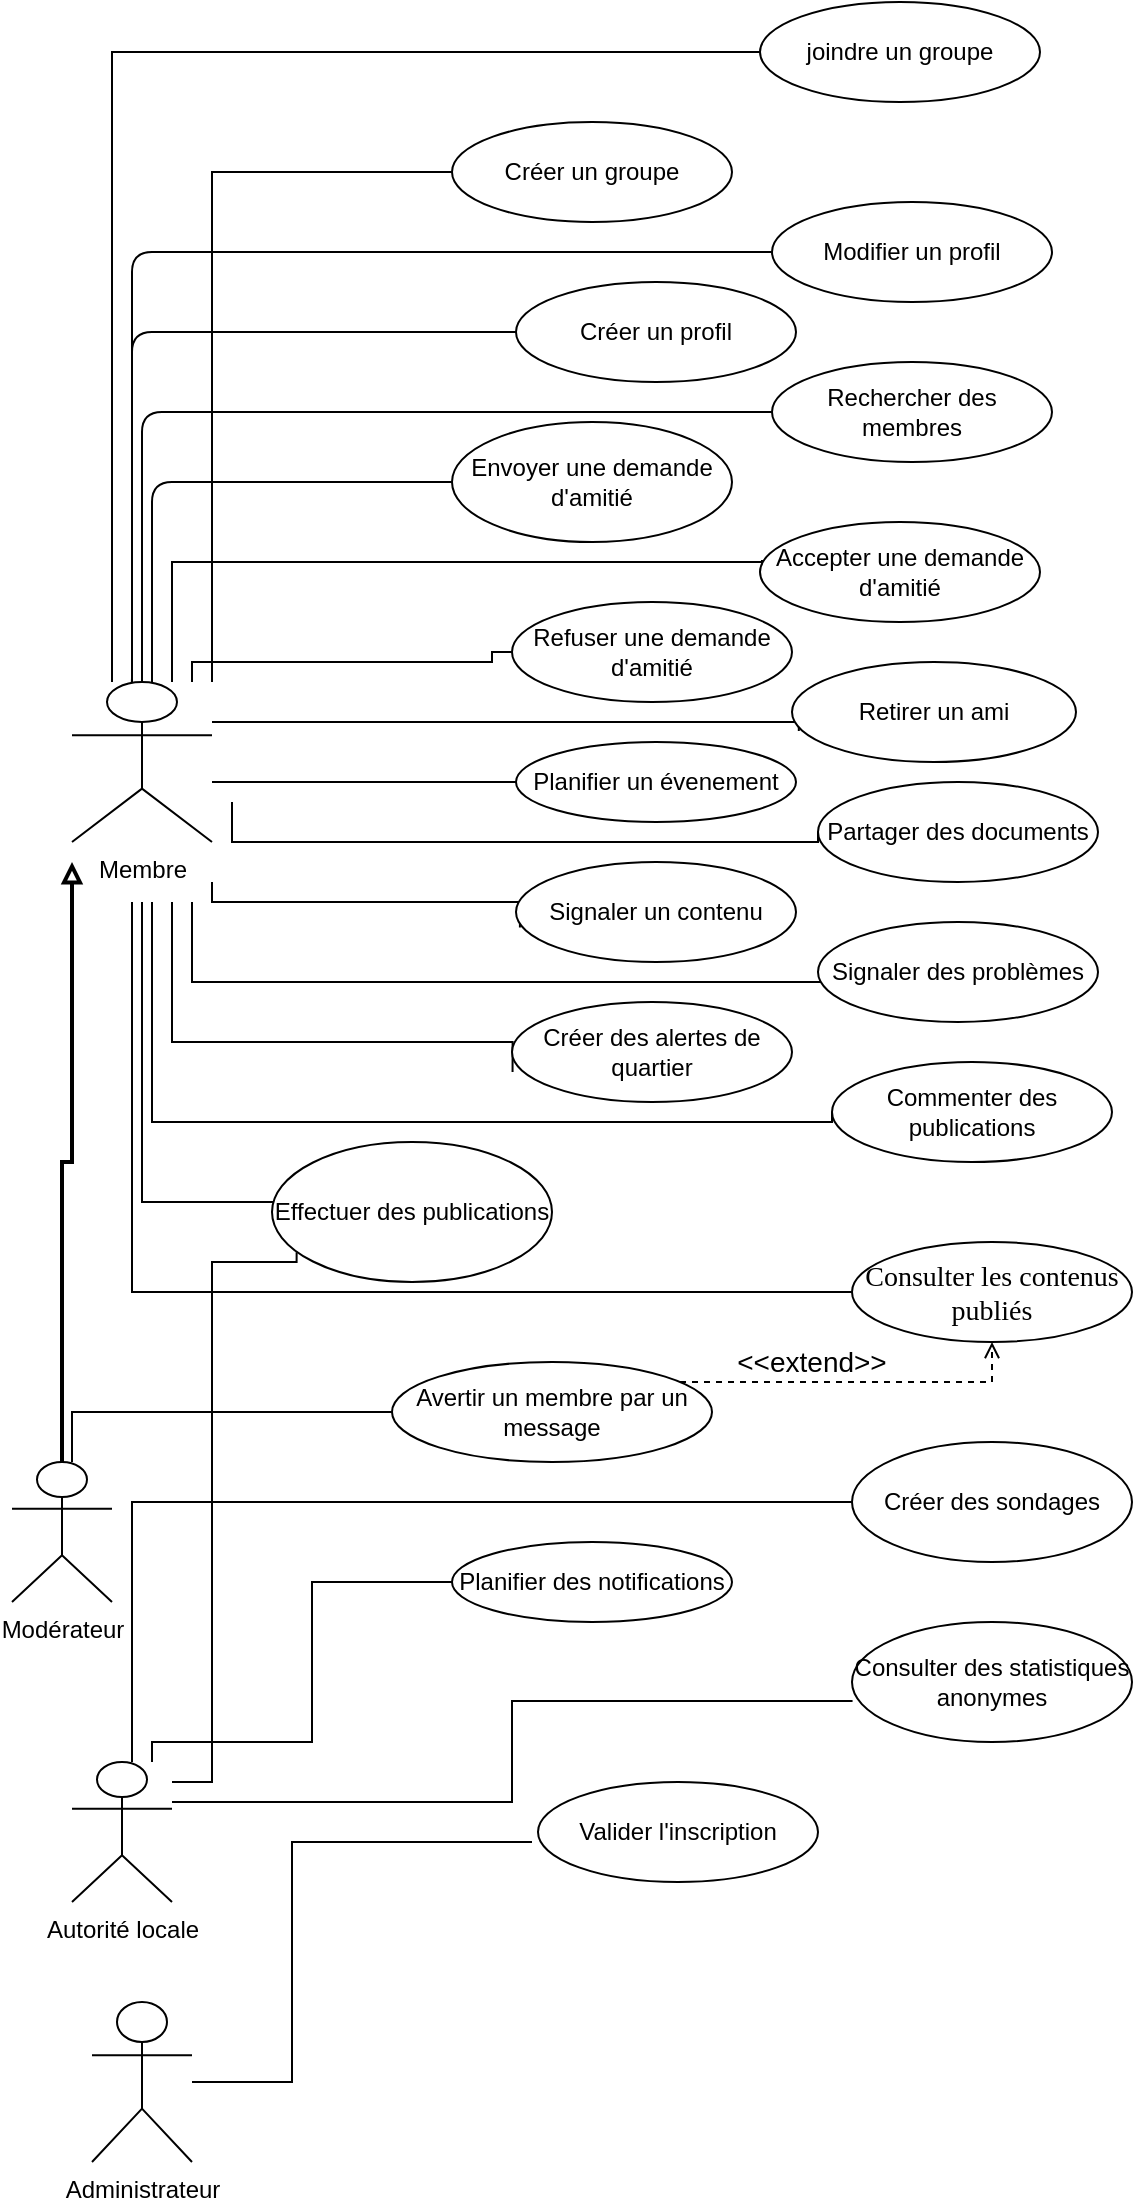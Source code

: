<mxfile version="20.8.12" type="github">
  <diagram name="Page-1" id="cVRP9dDC0YZTdnCnwYyS">
    <mxGraphModel dx="747" dy="1297" grid="1" gridSize="10" guides="1" tooltips="1" connect="1" arrows="1" fold="1" page="1" pageScale="1" pageWidth="583" pageHeight="827" math="0" shadow="0">
      <root>
        <mxCell id="0" />
        <mxCell id="1" parent="0" />
        <mxCell id="FE7aA5v-2RjCPHsqH8Ux-58" style="edgeStyle=orthogonalEdgeStyle;orthogonalLoop=1;jettySize=auto;html=1;entryX=0;entryY=0.5;entryDx=0;entryDy=0;endArrow=none;endFill=0;rounded=1;" parent="1" source="FE7aA5v-2RjCPHsqH8Ux-1" target="FE7aA5v-2RjCPHsqH8Ux-53" edge="1">
          <mxGeometry relative="1" as="geometry">
            <Array as="points">
              <mxPoint x="100" y="-15" />
            </Array>
          </mxGeometry>
        </mxCell>
        <mxCell id="FE7aA5v-2RjCPHsqH8Ux-63" style="edgeStyle=orthogonalEdgeStyle;rounded=1;orthogonalLoop=1;jettySize=auto;html=1;entryX=0;entryY=0.5;entryDx=0;entryDy=0;endArrow=none;endFill=0;exitX=0.25;exitY=0.1;exitDx=0;exitDy=0;exitPerimeter=0;" parent="1" source="FE7aA5v-2RjCPHsqH8Ux-1" target="FE7aA5v-2RjCPHsqH8Ux-43" edge="1">
          <mxGeometry relative="1" as="geometry">
            <mxPoint x="90" y="150" as="sourcePoint" />
            <Array as="points">
              <mxPoint x="100" y="168" />
              <mxPoint x="100" y="-55" />
            </Array>
          </mxGeometry>
        </mxCell>
        <mxCell id="FE7aA5v-2RjCPHsqH8Ux-64" style="edgeStyle=orthogonalEdgeStyle;rounded=1;orthogonalLoop=1;jettySize=auto;html=1;entryX=0;entryY=0.5;entryDx=0;entryDy=0;endArrow=none;endFill=0;" parent="1" source="FE7aA5v-2RjCPHsqH8Ux-1" target="FE7aA5v-2RjCPHsqH8Ux-52" edge="1">
          <mxGeometry relative="1" as="geometry">
            <Array as="points">
              <mxPoint x="105" y="25" />
            </Array>
          </mxGeometry>
        </mxCell>
        <mxCell id="FE7aA5v-2RjCPHsqH8Ux-65" style="edgeStyle=orthogonalEdgeStyle;rounded=1;orthogonalLoop=1;jettySize=auto;html=1;entryX=0;entryY=0.5;entryDx=0;entryDy=0;endArrow=none;endFill=0;" parent="1" target="FE7aA5v-2RjCPHsqH8Ux-47" edge="1">
          <mxGeometry relative="1" as="geometry">
            <mxPoint x="110" y="160" as="sourcePoint" />
            <Array as="points">
              <mxPoint x="110" y="150" />
              <mxPoint x="110" y="60" />
            </Array>
          </mxGeometry>
        </mxCell>
        <mxCell id="FE7aA5v-2RjCPHsqH8Ux-66" style="edgeStyle=orthogonalEdgeStyle;rounded=0;orthogonalLoop=1;jettySize=auto;html=1;entryX=0.007;entryY=0.38;entryDx=0;entryDy=0;entryPerimeter=0;endArrow=none;endFill=0;" parent="1" source="FE7aA5v-2RjCPHsqH8Ux-1" target="FE7aA5v-2RjCPHsqH8Ux-38" edge="1">
          <mxGeometry relative="1" as="geometry">
            <Array as="points">
              <mxPoint x="120" y="100" />
            </Array>
          </mxGeometry>
        </mxCell>
        <mxCell id="FE7aA5v-2RjCPHsqH8Ux-67" style="edgeStyle=orthogonalEdgeStyle;rounded=0;orthogonalLoop=1;jettySize=auto;html=1;entryX=0;entryY=0.5;entryDx=0;entryDy=0;endArrow=none;endFill=0;" parent="1" source="FE7aA5v-2RjCPHsqH8Ux-1" target="FE7aA5v-2RjCPHsqH8Ux-34" edge="1">
          <mxGeometry relative="1" as="geometry">
            <mxPoint x="140" y="190" as="sourcePoint" />
            <Array as="points">
              <mxPoint x="130" y="150" />
              <mxPoint x="280" y="150" />
              <mxPoint x="280" y="145" />
            </Array>
          </mxGeometry>
        </mxCell>
        <mxCell id="FE7aA5v-2RjCPHsqH8Ux-68" style="edgeStyle=orthogonalEdgeStyle;rounded=0;orthogonalLoop=1;jettySize=auto;html=1;entryX=0.024;entryY=0.69;entryDx=0;entryDy=0;entryPerimeter=0;endArrow=none;endFill=0;" parent="1" source="FE7aA5v-2RjCPHsqH8Ux-1" target="FE7aA5v-2RjCPHsqH8Ux-33" edge="1">
          <mxGeometry relative="1" as="geometry">
            <Array as="points">
              <mxPoint x="433" y="180" />
            </Array>
          </mxGeometry>
        </mxCell>
        <mxCell id="FE7aA5v-2RjCPHsqH8Ux-69" style="edgeStyle=orthogonalEdgeStyle;rounded=0;orthogonalLoop=1;jettySize=auto;html=1;entryX=0;entryY=0.5;entryDx=0;entryDy=0;endArrow=none;endFill=0;" parent="1" source="FE7aA5v-2RjCPHsqH8Ux-1" target="FE7aA5v-2RjCPHsqH8Ux-51" edge="1">
          <mxGeometry relative="1" as="geometry">
            <Array as="points">
              <mxPoint x="240" y="210" />
              <mxPoint x="240" y="210" />
            </Array>
          </mxGeometry>
        </mxCell>
        <mxCell id="FE7aA5v-2RjCPHsqH8Ux-70" style="edgeStyle=orthogonalEdgeStyle;rounded=0;orthogonalLoop=1;jettySize=auto;html=1;endArrow=none;endFill=0;entryX=0;entryY=0.5;entryDx=0;entryDy=0;" parent="1" target="FE7aA5v-2RjCPHsqH8Ux-50" edge="1">
          <mxGeometry relative="1" as="geometry">
            <mxPoint x="410" y="360" as="targetPoint" />
            <mxPoint x="150" y="220" as="sourcePoint" />
            <Array as="points">
              <mxPoint x="150" y="240" />
              <mxPoint x="443" y="240" />
            </Array>
          </mxGeometry>
        </mxCell>
        <mxCell id="FE7aA5v-2RjCPHsqH8Ux-71" style="edgeStyle=orthogonalEdgeStyle;rounded=0;orthogonalLoop=1;jettySize=auto;html=1;endArrow=none;endFill=0;entryX=0.014;entryY=0.656;entryDx=0;entryDy=0;entryPerimeter=0;" parent="1" target="FE7aA5v-2RjCPHsqH8Ux-45" edge="1">
          <mxGeometry relative="1" as="geometry">
            <mxPoint x="270" y="360" as="targetPoint" />
            <mxPoint x="140" y="260" as="sourcePoint" />
            <Array as="points">
              <mxPoint x="140" y="270" />
              <mxPoint x="294" y="270" />
            </Array>
          </mxGeometry>
        </mxCell>
        <mxCell id="FE7aA5v-2RjCPHsqH8Ux-75" style="edgeStyle=orthogonalEdgeStyle;rounded=0;orthogonalLoop=1;jettySize=auto;html=1;strokeWidth=1;endArrow=none;endFill=0;" parent="1" target="FE7aA5v-2RjCPHsqH8Ux-42" edge="1">
          <mxGeometry relative="1" as="geometry">
            <mxPoint x="130" y="270" as="sourcePoint" />
            <Array as="points">
              <mxPoint x="130" y="310" />
            </Array>
          </mxGeometry>
        </mxCell>
        <mxCell id="FE7aA5v-2RjCPHsqH8Ux-76" style="edgeStyle=orthogonalEdgeStyle;rounded=0;orthogonalLoop=1;jettySize=auto;html=1;entryX=0.002;entryY=0.7;entryDx=0;entryDy=0;entryPerimeter=0;strokeWidth=1;endArrow=none;endFill=0;" parent="1" target="FE7aA5v-2RjCPHsqH8Ux-39" edge="1">
          <mxGeometry relative="1" as="geometry">
            <mxPoint x="120" y="270" as="sourcePoint" />
            <Array as="points">
              <mxPoint x="120" y="340" />
              <mxPoint x="290" y="340" />
            </Array>
          </mxGeometry>
        </mxCell>
        <mxCell id="FE7aA5v-2RjCPHsqH8Ux-77" style="edgeStyle=orthogonalEdgeStyle;rounded=0;orthogonalLoop=1;jettySize=auto;html=1;entryX=0;entryY=0.5;entryDx=0;entryDy=0;strokeWidth=1;endArrow=none;endFill=0;" parent="1" target="FE7aA5v-2RjCPHsqH8Ux-35" edge="1">
          <mxGeometry relative="1" as="geometry">
            <mxPoint x="110" y="270" as="sourcePoint" />
            <Array as="points">
              <mxPoint x="110" y="380" />
              <mxPoint x="450" y="380" />
            </Array>
          </mxGeometry>
        </mxCell>
        <mxCell id="FE7aA5v-2RjCPHsqH8Ux-78" style="edgeStyle=orthogonalEdgeStyle;rounded=0;orthogonalLoop=1;jettySize=auto;html=1;entryX=0;entryY=0.5;entryDx=0;entryDy=0;strokeWidth=1;fontSize=14;endArrow=none;endFill=0;" parent="1" target="FE7aA5v-2RjCPHsqH8Ux-36" edge="1">
          <mxGeometry relative="1" as="geometry">
            <mxPoint x="105" y="270" as="sourcePoint" />
            <Array as="points">
              <mxPoint x="105" y="420" />
              <mxPoint x="292" y="420" />
            </Array>
          </mxGeometry>
        </mxCell>
        <mxCell id="FE7aA5v-2RjCPHsqH8Ux-79" style="edgeStyle=orthogonalEdgeStyle;rounded=0;orthogonalLoop=1;jettySize=auto;html=1;entryX=0;entryY=0.5;entryDx=0;entryDy=0;strokeWidth=1;fontSize=14;endArrow=none;endFill=0;" parent="1" target="FE7aA5v-2RjCPHsqH8Ux-49" edge="1">
          <mxGeometry relative="1" as="geometry">
            <mxPoint x="100" y="270" as="sourcePoint" />
            <Array as="points">
              <mxPoint x="100" y="465" />
            </Array>
          </mxGeometry>
        </mxCell>
        <mxCell id="MGjyMgWxItvdx-Avd6S4-3" style="edgeStyle=orthogonalEdgeStyle;rounded=0;orthogonalLoop=1;jettySize=auto;html=1;entryX=0;entryY=0.5;entryDx=0;entryDy=0;endArrow=none;endFill=0;" edge="1" parent="1" source="FE7aA5v-2RjCPHsqH8Ux-1" target="MGjyMgWxItvdx-Avd6S4-2">
          <mxGeometry relative="1" as="geometry">
            <Array as="points">
              <mxPoint x="140" y="-95" />
            </Array>
          </mxGeometry>
        </mxCell>
        <mxCell id="MGjyMgWxItvdx-Avd6S4-4" style="edgeStyle=orthogonalEdgeStyle;rounded=0;orthogonalLoop=1;jettySize=auto;html=1;entryX=0;entryY=0.5;entryDx=0;entryDy=0;endArrow=none;endFill=0;" edge="1" parent="1" source="FE7aA5v-2RjCPHsqH8Ux-1" target="MGjyMgWxItvdx-Avd6S4-1">
          <mxGeometry relative="1" as="geometry">
            <Array as="points">
              <mxPoint x="90" y="-155" />
            </Array>
          </mxGeometry>
        </mxCell>
        <mxCell id="FE7aA5v-2RjCPHsqH8Ux-1" value="Membre" style="shape=umlActor;verticalLabelPosition=bottom;verticalAlign=top;html=1;outlineConnect=0;" parent="1" vertex="1">
          <mxGeometry x="70" y="160" width="70" height="80" as="geometry" />
        </mxCell>
        <mxCell id="FE7aA5v-2RjCPHsqH8Ux-72" style="edgeStyle=orthogonalEdgeStyle;rounded=0;orthogonalLoop=1;jettySize=auto;html=1;endArrow=block;endFill=0;strokeWidth=2;" parent="1" source="FE7aA5v-2RjCPHsqH8Ux-4" edge="1">
          <mxGeometry relative="1" as="geometry">
            <mxPoint x="70" y="250" as="targetPoint" />
            <Array as="points">
              <mxPoint x="65" y="400" />
              <mxPoint x="70" y="400" />
            </Array>
          </mxGeometry>
        </mxCell>
        <mxCell id="FE7aA5v-2RjCPHsqH8Ux-85" style="edgeStyle=orthogonalEdgeStyle;rounded=0;orthogonalLoop=1;jettySize=auto;html=1;entryX=0;entryY=0.5;entryDx=0;entryDy=0;strokeWidth=1;fontSize=14;endArrow=none;endFill=0;" parent="1" source="FE7aA5v-2RjCPHsqH8Ux-4" target="FE7aA5v-2RjCPHsqH8Ux-37" edge="1">
          <mxGeometry relative="1" as="geometry">
            <Array as="points">
              <mxPoint x="70" y="525" />
            </Array>
          </mxGeometry>
        </mxCell>
        <mxCell id="FE7aA5v-2RjCPHsqH8Ux-4" value="Modérateur" style="shape=umlActor;verticalLabelPosition=bottom;verticalAlign=top;html=1;outlineConnect=0;" parent="1" vertex="1">
          <mxGeometry x="40" y="550" width="50" height="70" as="geometry" />
        </mxCell>
        <mxCell id="FE7aA5v-2RjCPHsqH8Ux-86" style="edgeStyle=orthogonalEdgeStyle;rounded=0;orthogonalLoop=1;jettySize=auto;html=1;entryX=0.088;entryY=0.787;entryDx=0;entryDy=0;entryPerimeter=0;strokeWidth=1;fontSize=14;endArrow=none;endFill=0;" parent="1" source="FE7aA5v-2RjCPHsqH8Ux-5" target="FE7aA5v-2RjCPHsqH8Ux-36" edge="1">
          <mxGeometry relative="1" as="geometry">
            <Array as="points">
              <mxPoint x="140" y="710" />
              <mxPoint x="140" y="450" />
              <mxPoint x="182" y="450" />
            </Array>
          </mxGeometry>
        </mxCell>
        <mxCell id="FE7aA5v-2RjCPHsqH8Ux-87" style="edgeStyle=orthogonalEdgeStyle;rounded=0;orthogonalLoop=1;jettySize=auto;html=1;entryX=0;entryY=0.5;entryDx=0;entryDy=0;strokeWidth=1;fontSize=14;endArrow=none;endFill=0;" parent="1" source="FE7aA5v-2RjCPHsqH8Ux-5" target="FE7aA5v-2RjCPHsqH8Ux-46" edge="1">
          <mxGeometry relative="1" as="geometry">
            <Array as="points">
              <mxPoint x="100" y="570" />
            </Array>
          </mxGeometry>
        </mxCell>
        <mxCell id="FE7aA5v-2RjCPHsqH8Ux-88" style="edgeStyle=orthogonalEdgeStyle;rounded=0;orthogonalLoop=1;jettySize=auto;html=1;entryX=0;entryY=0.5;entryDx=0;entryDy=0;strokeWidth=1;fontSize=14;endArrow=none;endFill=0;" parent="1" source="FE7aA5v-2RjCPHsqH8Ux-5" target="FE7aA5v-2RjCPHsqH8Ux-32" edge="1">
          <mxGeometry relative="1" as="geometry">
            <Array as="points">
              <mxPoint x="110" y="690" />
              <mxPoint x="190" y="690" />
              <mxPoint x="190" y="610" />
            </Array>
          </mxGeometry>
        </mxCell>
        <mxCell id="FE7aA5v-2RjCPHsqH8Ux-89" style="edgeStyle=orthogonalEdgeStyle;rounded=0;orthogonalLoop=1;jettySize=auto;html=1;entryX=0.002;entryY=0.659;entryDx=0;entryDy=0;entryPerimeter=0;strokeWidth=1;fontSize=14;endArrow=none;endFill=0;" parent="1" source="FE7aA5v-2RjCPHsqH8Ux-5" target="FE7aA5v-2RjCPHsqH8Ux-48" edge="1">
          <mxGeometry relative="1" as="geometry">
            <Array as="points">
              <mxPoint x="290" y="720" />
              <mxPoint x="290" y="670" />
            </Array>
          </mxGeometry>
        </mxCell>
        <mxCell id="FE7aA5v-2RjCPHsqH8Ux-90" style="edgeStyle=orthogonalEdgeStyle;rounded=0;orthogonalLoop=1;jettySize=auto;html=1;strokeWidth=1;fontSize=14;endArrow=none;endFill=0;" parent="1" source="FE7aA5v-2RjCPHsqH8Ux-10" edge="1">
          <mxGeometry relative="1" as="geometry">
            <mxPoint x="300" y="740" as="targetPoint" />
            <mxPoint x="140" y="870" as="sourcePoint" />
            <Array as="points">
              <mxPoint x="180" y="860" />
              <mxPoint x="180" y="740" />
            </Array>
          </mxGeometry>
        </mxCell>
        <mxCell id="FE7aA5v-2RjCPHsqH8Ux-5" value="Autorité locale" style="shape=umlActor;verticalLabelPosition=bottom;verticalAlign=top;html=1;outlineConnect=0;" parent="1" vertex="1">
          <mxGeometry x="70" y="700" width="50" height="70" as="geometry" />
        </mxCell>
        <mxCell id="FE7aA5v-2RjCPHsqH8Ux-10" value="Administrateur" style="shape=umlActor;verticalLabelPosition=bottom;verticalAlign=top;html=1;outlineConnect=0;" parent="1" vertex="1">
          <mxGeometry x="80" y="820" width="50" height="80" as="geometry" />
        </mxCell>
        <mxCell id="FE7aA5v-2RjCPHsqH8Ux-32" value="Planifier des notifications" style="ellipse;whiteSpace=wrap;html=1;" parent="1" vertex="1">
          <mxGeometry x="260" y="590" width="140" height="40" as="geometry" />
        </mxCell>
        <mxCell id="FE7aA5v-2RjCPHsqH8Ux-33" value="Retirer un ami" style="ellipse;whiteSpace=wrap;html=1;" parent="1" vertex="1">
          <mxGeometry x="430" y="150" width="142" height="50" as="geometry" />
        </mxCell>
        <mxCell id="FE7aA5v-2RjCPHsqH8Ux-34" value="Refuser une demande d&#39;amitié" style="ellipse;whiteSpace=wrap;html=1;" parent="1" vertex="1">
          <mxGeometry x="290" y="120" width="140" height="50" as="geometry" />
        </mxCell>
        <mxCell id="FE7aA5v-2RjCPHsqH8Ux-35" value="Commenter des publications" style="ellipse;whiteSpace=wrap;html=1;" parent="1" vertex="1">
          <mxGeometry x="450" y="350" width="140" height="50" as="geometry" />
        </mxCell>
        <mxCell id="FE7aA5v-2RjCPHsqH8Ux-36" value="Effectuer des publications" style="ellipse;whiteSpace=wrap;html=1;" parent="1" vertex="1">
          <mxGeometry x="170" y="390" width="140" height="70" as="geometry" />
        </mxCell>
        <mxCell id="FE7aA5v-2RjCPHsqH8Ux-83" style="edgeStyle=orthogonalEdgeStyle;rounded=0;orthogonalLoop=1;jettySize=auto;html=1;dashed=1;strokeWidth=1;fontSize=14;endArrow=open;endFill=0;" parent="1" source="FE7aA5v-2RjCPHsqH8Ux-37" target="FE7aA5v-2RjCPHsqH8Ux-49" edge="1">
          <mxGeometry relative="1" as="geometry">
            <Array as="points">
              <mxPoint x="530" y="510" />
            </Array>
          </mxGeometry>
        </mxCell>
        <mxCell id="FE7aA5v-2RjCPHsqH8Ux-37" value="Avertir un membre par un message" style="ellipse;whiteSpace=wrap;html=1;" parent="1" vertex="1">
          <mxGeometry x="230" y="500" width="160" height="50" as="geometry" />
        </mxCell>
        <mxCell id="FE7aA5v-2RjCPHsqH8Ux-38" value="Accepter une demande d&#39;amitié" style="ellipse;whiteSpace=wrap;html=1;" parent="1" vertex="1">
          <mxGeometry x="414" y="80" width="140" height="50" as="geometry" />
        </mxCell>
        <mxCell id="FE7aA5v-2RjCPHsqH8Ux-39" value="Créer des alertes de quartier" style="ellipse;whiteSpace=wrap;html=1;" parent="1" vertex="1">
          <mxGeometry x="290" y="320" width="140" height="50" as="geometry" />
        </mxCell>
        <mxCell id="FE7aA5v-2RjCPHsqH8Ux-42" value="Signaler des problèmes" style="ellipse;whiteSpace=wrap;html=1;" parent="1" vertex="1">
          <mxGeometry x="443" y="280" width="140" height="50" as="geometry" />
        </mxCell>
        <mxCell id="FE7aA5v-2RjCPHsqH8Ux-43" value="Modifier un profil" style="ellipse;whiteSpace=wrap;html=1;" parent="1" vertex="1">
          <mxGeometry x="420" y="-80" width="140" height="50" as="geometry" />
        </mxCell>
        <mxCell id="FE7aA5v-2RjCPHsqH8Ux-44" value="Valider l&#39;inscription" style="ellipse;whiteSpace=wrap;html=1;" parent="1" vertex="1">
          <mxGeometry x="303" y="710" width="140" height="50" as="geometry" />
        </mxCell>
        <mxCell id="FE7aA5v-2RjCPHsqH8Ux-45" value="Signaler un contenu" style="ellipse;whiteSpace=wrap;html=1;" parent="1" vertex="1">
          <mxGeometry x="292" y="250" width="140" height="50" as="geometry" />
        </mxCell>
        <mxCell id="FE7aA5v-2RjCPHsqH8Ux-46" value="Créer des sondages&lt;span id=&quot;docs-internal-guid-23791aef-7fff-9aef-de96-399cec2bebd8&quot;&gt;&lt;/span&gt;" style="ellipse;whiteSpace=wrap;html=1;" parent="1" vertex="1">
          <mxGeometry x="460" y="540" width="140" height="60" as="geometry" />
        </mxCell>
        <mxCell id="FE7aA5v-2RjCPHsqH8Ux-47" value="Envoyer une demande d&#39;amitié" style="ellipse;whiteSpace=wrap;html=1;" parent="1" vertex="1">
          <mxGeometry x="260" y="30" width="140" height="60" as="geometry" />
        </mxCell>
        <mxCell id="FE7aA5v-2RjCPHsqH8Ux-48" value="Consulter des statistiques anonymes" style="ellipse;whiteSpace=wrap;html=1;" parent="1" vertex="1">
          <mxGeometry x="460" y="630" width="140" height="60" as="geometry" />
        </mxCell>
        <mxCell id="FE7aA5v-2RjCPHsqH8Ux-49" value="&lt;p style=&quot;line-height:1.295;margin-top:12pt;margin-bottom:12pt;&quot; dir=&quot;ltr&quot;&gt;&lt;/p&gt;&lt;div&gt;&lt;/div&gt;&lt;span style=&quot;font-family: &amp;quot;Times New Roman&amp;quot;; background-color: transparent; font-variant-numeric: normal; font-variant-east-asian: normal; vertical-align: baseline; font-size: 14px;&quot;&gt;&lt;font style=&quot;font-size: 14px;&quot;&gt;Consulter les contenus publiés&lt;/font&gt;&lt;/span&gt;&lt;p style=&quot;font-size: 14px;&quot;&gt;&lt;/p&gt;&lt;font style=&quot;font-size: 14px;&quot;&gt;&lt;span id=&quot;docs-internal-guid-a20ea616-7fff-8c4e-8c6b-fa20bed5b29d&quot;&gt;&lt;/span&gt;&lt;/font&gt;" style="ellipse;whiteSpace=wrap;html=1;" parent="1" vertex="1">
          <mxGeometry x="460" y="440" width="140" height="50" as="geometry" />
        </mxCell>
        <mxCell id="FE7aA5v-2RjCPHsqH8Ux-50" value="Partager des documents" style="ellipse;whiteSpace=wrap;html=1;" parent="1" vertex="1">
          <mxGeometry x="443" y="210" width="140" height="50" as="geometry" />
        </mxCell>
        <mxCell id="FE7aA5v-2RjCPHsqH8Ux-51" value="Planifier un évenement" style="ellipse;whiteSpace=wrap;html=1;" parent="1" vertex="1">
          <mxGeometry x="292" y="190" width="140" height="40" as="geometry" />
        </mxCell>
        <mxCell id="FE7aA5v-2RjCPHsqH8Ux-52" value="Rechercher des membres" style="ellipse;whiteSpace=wrap;html=1;" parent="1" vertex="1">
          <mxGeometry x="420" width="140" height="50" as="geometry" />
        </mxCell>
        <mxCell id="FE7aA5v-2RjCPHsqH8Ux-53" value="Créer un profil" style="ellipse;whiteSpace=wrap;html=1;" parent="1" vertex="1">
          <mxGeometry x="292" y="-40" width="140" height="50" as="geometry" />
        </mxCell>
        <mxCell id="FE7aA5v-2RjCPHsqH8Ux-84" value="&amp;lt;&amp;lt;extend&amp;gt;&amp;gt;" style="text;html=1;strokeColor=none;fillColor=none;align=center;verticalAlign=middle;whiteSpace=wrap;rounded=0;fontSize=14;" parent="1" vertex="1">
          <mxGeometry x="410" y="490" width="60" height="20" as="geometry" />
        </mxCell>
        <mxCell id="MGjyMgWxItvdx-Avd6S4-1" value="joindre un groupe" style="ellipse;whiteSpace=wrap;html=1;" vertex="1" parent="1">
          <mxGeometry x="414" y="-180" width="140" height="50" as="geometry" />
        </mxCell>
        <mxCell id="MGjyMgWxItvdx-Avd6S4-2" value="Créer un groupe" style="ellipse;whiteSpace=wrap;html=1;" vertex="1" parent="1">
          <mxGeometry x="260" y="-120" width="140" height="50" as="geometry" />
        </mxCell>
      </root>
    </mxGraphModel>
  </diagram>
</mxfile>
